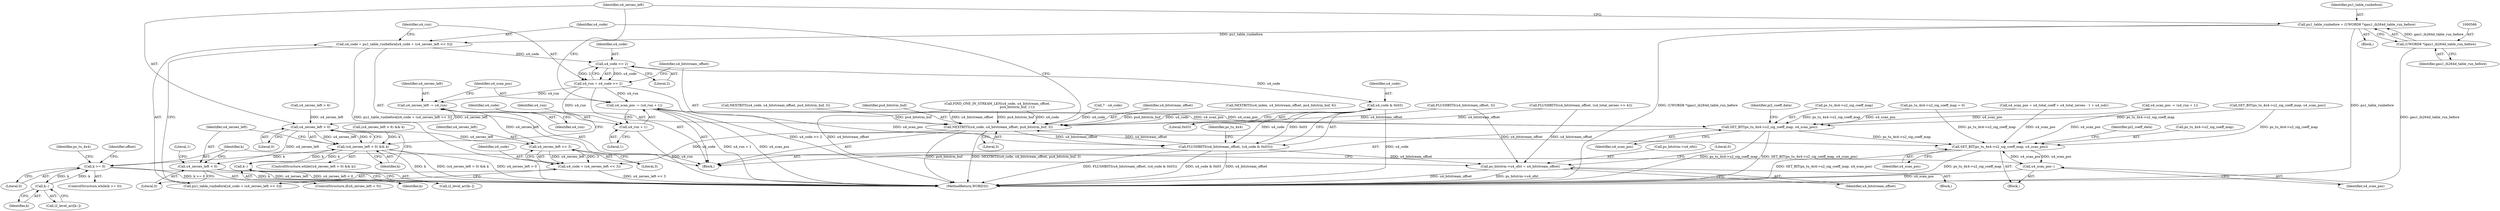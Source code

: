 digraph "0_Android_c57fc3703ae2e0d41b1f6580c50015937f2d23c1_0@array" {
"1000581" [label="(Call,u4_code = pu1_table_runbefore[u4_code + (u4_zeroes_left << 3)])"];
"1000563" [label="(Call,pu1_table_runbefore = (UWORD8 *)gau1_ih264d_table_run_before)"];
"1000565" [label="(Call,(UWORD8 *)gau1_ih264d_table_run_before)"];
"1000592" [label="(Call,u4_code >> 2)"];
"1000590" [label="(Call,u4_run = u4_code >> 2)"];
"1000613" [label="(Call,u4_zeroes_left -= u4_run)"];
"1000570" [label="(Call,u4_zeroes_left > 0)"];
"1000569" [label="(Call,(u4_zeroes_left > 0) && k)"];
"1000611" [label="(Call,k--)"];
"1000629" [label="(Call,k >= 0)"];
"1000644" [label="(Call,k--)"];
"1000587" [label="(Call,u4_zeroes_left << 3)"];
"1000585" [label="(Call,u4_code + (u4_zeroes_left << 3))"];
"1000622" [label="(Call,u4_zeroes_left < 0)"];
"1000616" [label="(Call,u4_scan_pos -= (u4_run + 1))"];
"1000600" [label="(Call,SET_BIT(ps_tu_4x4->u2_sig_coeff_map, u4_scan_pos))"];
"1000633" [label="(Call,SET_BIT(ps_tu_4x4->u2_sig_coeff_map, u4_scan_pos))"];
"1000646" [label="(Call,u4_scan_pos--)"];
"1000618" [label="(Call,u4_run + 1)"];
"1000597" [label="(Call,u4_code & 0x03)"];
"1000576" [label="(Call,NEXTBITS(u4_code, u4_bitstream_offset, pu4_bitstrm_buf, 3))"];
"1000595" [label="(Call,FLUSHBITS(u4_bitstream_offset, (u4_code & 0x03)))"];
"1000676" [label="(Call,ps_bitstrm->u4_ofst = u4_bitstream_offset)"];
"1000629" [label="(Call,k >= 0)"];
"1000645" [label="(Identifier,k)"];
"1000568" [label="(ControlStructure,while((u4_zeroes_left > 0) && k))"];
"1000641" [label="(Identifier,pi2_coeff_data)"];
"1000595" [label="(Call,FLUSHBITS(u4_bitstream_offset, (u4_code & 0x03)))"];
"1000506" [label="(Call,u4_zeroes_left > 6)"];
"1000563" [label="(Call,pu1_table_runbefore = (UWORD8 *)gau1_ih264d_table_run_before)"];
"1000620" [label="(Literal,1)"];
"1000216" [label="(Call,ps_tu_4x4->u2_sig_coeff_map = 0)"];
"1000651" [label="(Identifier,offset)"];
"1000596" [label="(Identifier,u4_bitstream_offset)"];
"1000583" [label="(Call,pu1_table_runbefore[u4_code + (u4_zeroes_left << 3)])"];
"1000570" [label="(Call,u4_zeroes_left > 0)"];
"1000576" [label="(Call,NEXTBITS(u4_code, u4_bitstream_offset, pu4_bitstrm_buf, 3))"];
"1000602" [label="(Identifier,ps_tu_4x4)"];
"1000582" [label="(Identifier,u4_code)"];
"1000571" [label="(Identifier,u4_zeroes_left)"];
"1000632" [label="(Block,)"];
"1000512" [label="(Call,NEXTBITS(u4_code, u4_bitstream_offset, pu4_bitstrm_buf, 3))"];
"1000628" [label="(ControlStructure,while(k >= 0))"];
"1000522" [label="(Call,FLUSHBITS(u4_bitstream_offset, 3))"];
"1000614" [label="(Identifier,u4_zeroes_left)"];
"1000616" [label="(Call,u4_scan_pos -= (u4_run + 1))"];
"1000585" [label="(Call,u4_code + (u4_zeroes_left << 3))"];
"1000579" [label="(Identifier,pu4_bitstrm_buf)"];
"1000598" [label="(Identifier,u4_code)"];
"1000597" [label="(Call,u4_code & 0x03)"];
"1000646" [label="(Call,u4_scan_pos--)"];
"1000624" [label="(Literal,0)"];
"1000587" [label="(Call,u4_zeroes_left << 3)"];
"1000612" [label="(Identifier,k)"];
"1000588" [label="(Identifier,u4_zeroes_left)"];
"1000613" [label="(Call,u4_zeroes_left -= u4_run)"];
"1000622" [label="(Call,u4_zeroes_left < 0)"];
"1000573" [label="(Identifier,k)"];
"1000589" [label="(Literal,3)"];
"1000599" [label="(Literal,0x03)"];
"1000623" [label="(Identifier,u4_zeroes_left)"];
"1000577" [label="(Identifier,u4_code)"];
"1000600" [label="(Call,SET_BIT(ps_tu_4x4->u2_sig_coeff_map, u4_scan_pos))"];
"1000617" [label="(Identifier,u4_scan_pos)"];
"1000604" [label="(Identifier,u4_scan_pos)"];
"1000630" [label="(Identifier,k)"];
"1000637" [label="(Identifier,u4_scan_pos)"];
"1000593" [label="(Identifier,u4_code)"];
"1000591" [label="(Identifier,u4_run)"];
"1000574" [label="(Block,)"];
"1000532" [label="(Call,FIND_ONE_IN_STREAM_LEN(u4_code, u4_bitstream_offset,\n                                       pu4_bitstrm_buf, 11))"];
"1000677" [label="(Call,ps_bitstrm->u4_ofst)"];
"1000609" [label="(Call,i2_level_arr[k--])"];
"1000564" [label="(Identifier,pu1_table_runbefore)"];
"1000619" [label="(Identifier,u4_run)"];
"1000505" [label="(Call,(u4_zeroes_left > 6) && k)"];
"1000572" [label="(Literal,0)"];
"1000633" [label="(Call,SET_BIT(ps_tu_4x4->u2_sig_coeff_map, u4_scan_pos))"];
"1000580" [label="(Literal,3)"];
"1000676" [label="(Call,ps_bitstrm->u4_ofst = u4_bitstream_offset)"];
"1000631" [label="(Literal,0)"];
"1000611" [label="(Call,k--)"];
"1000601" [label="(Call,ps_tu_4x4->u2_sig_coeff_map)"];
"1000644" [label="(Call,k--)"];
"1000627" [label="(Literal,1)"];
"1000481" [label="(Block,)"];
"1000586" [label="(Identifier,u4_code)"];
"1000592" [label="(Call,u4_code >> 2)"];
"1000683" [label="(MethodReturn,WORD32)"];
"1000558" [label="(Call,u4_scan_pos -= (u4_run + 1))"];
"1000642" [label="(Call,i2_level_arr[k--])"];
"1000527" [label="(Call,7 - u4_code)"];
"1000682" [label="(Literal,0)"];
"1000565" [label="(Call,(UWORD8 *)gau1_ih264d_table_run_before)"];
"1000621" [label="(ControlStructure,if(u4_zeroes_left < 0))"];
"1000569" [label="(Call,(u4_zeroes_left > 0) && k)"];
"1000578" [label="(Identifier,u4_bitstream_offset)"];
"1000590" [label="(Call,u4_run = u4_code >> 2)"];
"1000615" [label="(Identifier,u4_run)"];
"1000680" [label="(Identifier,u4_bitstream_offset)"];
"1000567" [label="(Identifier,gau1_ih264d_table_run_before)"];
"1000608" [label="(Identifier,pi2_coeff_data)"];
"1000542" [label="(Call,SET_BIT(ps_tu_4x4->u2_sig_coeff_map, u4_scan_pos))"];
"1000635" [label="(Identifier,ps_tu_4x4)"];
"1000634" [label="(Call,ps_tu_4x4->u2_sig_coeff_map)"];
"1000459" [label="(Call,NEXTBITS(u4_index, u4_bitstream_offset, pu4_bitstrm_buf, 6))"];
"1000486" [label="(Call,u4_scan_pos = u4_total_coeff + u4_total_zeroes - 1 + u4_isdc)"];
"1000647" [label="(Identifier,u4_scan_pos)"];
"1000594" [label="(Literal,2)"];
"1000581" [label="(Call,u4_code = pu1_table_runbefore[u4_code + (u4_zeroes_left << 3)])"];
"1000164" [label="(Block,)"];
"1000618" [label="(Call,u4_run + 1)"];
"1000473" [label="(Call,FLUSHBITS(u4_bitstream_offset, (u4_total_zeroes >> 4)))"];
"1000581" -> "1000574"  [label="AST: "];
"1000581" -> "1000583"  [label="CFG: "];
"1000582" -> "1000581"  [label="AST: "];
"1000583" -> "1000581"  [label="AST: "];
"1000591" -> "1000581"  [label="CFG: "];
"1000581" -> "1000683"  [label="DDG: pu1_table_runbefore[u4_code + (u4_zeroes_left << 3)]"];
"1000563" -> "1000581"  [label="DDG: pu1_table_runbefore"];
"1000581" -> "1000592"  [label="DDG: u4_code"];
"1000563" -> "1000481"  [label="AST: "];
"1000563" -> "1000565"  [label="CFG: "];
"1000564" -> "1000563"  [label="AST: "];
"1000565" -> "1000563"  [label="AST: "];
"1000571" -> "1000563"  [label="CFG: "];
"1000563" -> "1000683"  [label="DDG: (UWORD8 *)gau1_ih264d_table_run_before"];
"1000563" -> "1000683"  [label="DDG: pu1_table_runbefore"];
"1000565" -> "1000563"  [label="DDG: gau1_ih264d_table_run_before"];
"1000565" -> "1000567"  [label="CFG: "];
"1000566" -> "1000565"  [label="AST: "];
"1000567" -> "1000565"  [label="AST: "];
"1000565" -> "1000683"  [label="DDG: gau1_ih264d_table_run_before"];
"1000592" -> "1000590"  [label="AST: "];
"1000592" -> "1000594"  [label="CFG: "];
"1000593" -> "1000592"  [label="AST: "];
"1000594" -> "1000592"  [label="AST: "];
"1000590" -> "1000592"  [label="CFG: "];
"1000592" -> "1000590"  [label="DDG: u4_code"];
"1000592" -> "1000590"  [label="DDG: 2"];
"1000592" -> "1000597"  [label="DDG: u4_code"];
"1000590" -> "1000574"  [label="AST: "];
"1000591" -> "1000590"  [label="AST: "];
"1000596" -> "1000590"  [label="CFG: "];
"1000590" -> "1000683"  [label="DDG: u4_code >> 2"];
"1000590" -> "1000613"  [label="DDG: u4_run"];
"1000590" -> "1000616"  [label="DDG: u4_run"];
"1000590" -> "1000618"  [label="DDG: u4_run"];
"1000613" -> "1000574"  [label="AST: "];
"1000613" -> "1000615"  [label="CFG: "];
"1000614" -> "1000613"  [label="AST: "];
"1000615" -> "1000613"  [label="AST: "];
"1000617" -> "1000613"  [label="CFG: "];
"1000613" -> "1000570"  [label="DDG: u4_zeroes_left"];
"1000587" -> "1000613"  [label="DDG: u4_zeroes_left"];
"1000570" -> "1000569"  [label="AST: "];
"1000570" -> "1000572"  [label="CFG: "];
"1000571" -> "1000570"  [label="AST: "];
"1000572" -> "1000570"  [label="AST: "];
"1000573" -> "1000570"  [label="CFG: "];
"1000569" -> "1000570"  [label="CFG: "];
"1000570" -> "1000569"  [label="DDG: u4_zeroes_left"];
"1000570" -> "1000569"  [label="DDG: 0"];
"1000506" -> "1000570"  [label="DDG: u4_zeroes_left"];
"1000570" -> "1000587"  [label="DDG: u4_zeroes_left"];
"1000570" -> "1000622"  [label="DDG: u4_zeroes_left"];
"1000569" -> "1000568"  [label="AST: "];
"1000569" -> "1000573"  [label="CFG: "];
"1000573" -> "1000569"  [label="AST: "];
"1000577" -> "1000569"  [label="CFG: "];
"1000623" -> "1000569"  [label="CFG: "];
"1000569" -> "1000683"  [label="DDG: (u4_zeroes_left > 0) && k"];
"1000569" -> "1000683"  [label="DDG: u4_zeroes_left > 0"];
"1000569" -> "1000683"  [label="DDG: k"];
"1000505" -> "1000569"  [label="DDG: k"];
"1000611" -> "1000569"  [label="DDG: k"];
"1000569" -> "1000611"  [label="DDG: k"];
"1000569" -> "1000629"  [label="DDG: k"];
"1000611" -> "1000609"  [label="AST: "];
"1000611" -> "1000612"  [label="CFG: "];
"1000612" -> "1000611"  [label="AST: "];
"1000609" -> "1000611"  [label="CFG: "];
"1000629" -> "1000628"  [label="AST: "];
"1000629" -> "1000631"  [label="CFG: "];
"1000630" -> "1000629"  [label="AST: "];
"1000631" -> "1000629"  [label="AST: "];
"1000635" -> "1000629"  [label="CFG: "];
"1000651" -> "1000629"  [label="CFG: "];
"1000629" -> "1000683"  [label="DDG: k"];
"1000629" -> "1000683"  [label="DDG: k >= 0"];
"1000644" -> "1000629"  [label="DDG: k"];
"1000629" -> "1000644"  [label="DDG: k"];
"1000644" -> "1000642"  [label="AST: "];
"1000644" -> "1000645"  [label="CFG: "];
"1000645" -> "1000644"  [label="AST: "];
"1000642" -> "1000644"  [label="CFG: "];
"1000587" -> "1000585"  [label="AST: "];
"1000587" -> "1000589"  [label="CFG: "];
"1000588" -> "1000587"  [label="AST: "];
"1000589" -> "1000587"  [label="AST: "];
"1000585" -> "1000587"  [label="CFG: "];
"1000587" -> "1000585"  [label="DDG: u4_zeroes_left"];
"1000587" -> "1000585"  [label="DDG: 3"];
"1000585" -> "1000583"  [label="AST: "];
"1000586" -> "1000585"  [label="AST: "];
"1000583" -> "1000585"  [label="CFG: "];
"1000585" -> "1000683"  [label="DDG: u4_zeroes_left << 3"];
"1000576" -> "1000585"  [label="DDG: u4_code"];
"1000622" -> "1000621"  [label="AST: "];
"1000622" -> "1000624"  [label="CFG: "];
"1000623" -> "1000622"  [label="AST: "];
"1000624" -> "1000622"  [label="AST: "];
"1000627" -> "1000622"  [label="CFG: "];
"1000630" -> "1000622"  [label="CFG: "];
"1000622" -> "1000683"  [label="DDG: u4_zeroes_left < 0"];
"1000622" -> "1000683"  [label="DDG: u4_zeroes_left"];
"1000616" -> "1000574"  [label="AST: "];
"1000616" -> "1000618"  [label="CFG: "];
"1000617" -> "1000616"  [label="AST: "];
"1000618" -> "1000616"  [label="AST: "];
"1000571" -> "1000616"  [label="CFG: "];
"1000616" -> "1000683"  [label="DDG: u4_run + 1"];
"1000616" -> "1000683"  [label="DDG: u4_scan_pos"];
"1000616" -> "1000600"  [label="DDG: u4_scan_pos"];
"1000600" -> "1000616"  [label="DDG: u4_scan_pos"];
"1000616" -> "1000633"  [label="DDG: u4_scan_pos"];
"1000600" -> "1000574"  [label="AST: "];
"1000600" -> "1000604"  [label="CFG: "];
"1000601" -> "1000600"  [label="AST: "];
"1000604" -> "1000600"  [label="AST: "];
"1000608" -> "1000600"  [label="CFG: "];
"1000600" -> "1000683"  [label="DDG: SET_BIT(ps_tu_4x4->u2_sig_coeff_map, u4_scan_pos)"];
"1000600" -> "1000683"  [label="DDG: ps_tu_4x4->u2_sig_coeff_map"];
"1000216" -> "1000600"  [label="DDG: ps_tu_4x4->u2_sig_coeff_map"];
"1000542" -> "1000600"  [label="DDG: ps_tu_4x4->u2_sig_coeff_map"];
"1000558" -> "1000600"  [label="DDG: u4_scan_pos"];
"1000486" -> "1000600"  [label="DDG: u4_scan_pos"];
"1000600" -> "1000633"  [label="DDG: ps_tu_4x4->u2_sig_coeff_map"];
"1000633" -> "1000632"  [label="AST: "];
"1000633" -> "1000637"  [label="CFG: "];
"1000634" -> "1000633"  [label="AST: "];
"1000637" -> "1000633"  [label="AST: "];
"1000641" -> "1000633"  [label="CFG: "];
"1000633" -> "1000683"  [label="DDG: SET_BIT(ps_tu_4x4->u2_sig_coeff_map, u4_scan_pos)"];
"1000633" -> "1000683"  [label="DDG: ps_tu_4x4->u2_sig_coeff_map"];
"1000216" -> "1000633"  [label="DDG: ps_tu_4x4->u2_sig_coeff_map"];
"1000542" -> "1000633"  [label="DDG: ps_tu_4x4->u2_sig_coeff_map"];
"1000646" -> "1000633"  [label="DDG: u4_scan_pos"];
"1000558" -> "1000633"  [label="DDG: u4_scan_pos"];
"1000486" -> "1000633"  [label="DDG: u4_scan_pos"];
"1000633" -> "1000646"  [label="DDG: u4_scan_pos"];
"1000646" -> "1000632"  [label="AST: "];
"1000646" -> "1000647"  [label="CFG: "];
"1000647" -> "1000646"  [label="AST: "];
"1000630" -> "1000646"  [label="CFG: "];
"1000646" -> "1000683"  [label="DDG: u4_scan_pos"];
"1000618" -> "1000620"  [label="CFG: "];
"1000619" -> "1000618"  [label="AST: "];
"1000620" -> "1000618"  [label="AST: "];
"1000618" -> "1000683"  [label="DDG: u4_run"];
"1000597" -> "1000595"  [label="AST: "];
"1000597" -> "1000599"  [label="CFG: "];
"1000598" -> "1000597"  [label="AST: "];
"1000599" -> "1000597"  [label="AST: "];
"1000595" -> "1000597"  [label="CFG: "];
"1000597" -> "1000683"  [label="DDG: u4_code"];
"1000597" -> "1000576"  [label="DDG: u4_code"];
"1000597" -> "1000595"  [label="DDG: u4_code"];
"1000597" -> "1000595"  [label="DDG: 0x03"];
"1000576" -> "1000574"  [label="AST: "];
"1000576" -> "1000580"  [label="CFG: "];
"1000577" -> "1000576"  [label="AST: "];
"1000578" -> "1000576"  [label="AST: "];
"1000579" -> "1000576"  [label="AST: "];
"1000580" -> "1000576"  [label="AST: "];
"1000582" -> "1000576"  [label="CFG: "];
"1000576" -> "1000683"  [label="DDG: pu4_bitstrm_buf"];
"1000576" -> "1000683"  [label="DDG: NEXTBITS(u4_code, u4_bitstream_offset, pu4_bitstrm_buf, 3)"];
"1000527" -> "1000576"  [label="DDG: u4_code"];
"1000532" -> "1000576"  [label="DDG: u4_code"];
"1000532" -> "1000576"  [label="DDG: u4_bitstream_offset"];
"1000532" -> "1000576"  [label="DDG: pu4_bitstrm_buf"];
"1000595" -> "1000576"  [label="DDG: u4_bitstream_offset"];
"1000473" -> "1000576"  [label="DDG: u4_bitstream_offset"];
"1000522" -> "1000576"  [label="DDG: u4_bitstream_offset"];
"1000512" -> "1000576"  [label="DDG: pu4_bitstrm_buf"];
"1000459" -> "1000576"  [label="DDG: pu4_bitstrm_buf"];
"1000576" -> "1000595"  [label="DDG: u4_bitstream_offset"];
"1000595" -> "1000574"  [label="AST: "];
"1000596" -> "1000595"  [label="AST: "];
"1000602" -> "1000595"  [label="CFG: "];
"1000595" -> "1000683"  [label="DDG: FLUSHBITS(u4_bitstream_offset, (u4_code & 0x03))"];
"1000595" -> "1000683"  [label="DDG: u4_code & 0x03"];
"1000595" -> "1000683"  [label="DDG: u4_bitstream_offset"];
"1000595" -> "1000676"  [label="DDG: u4_bitstream_offset"];
"1000676" -> "1000164"  [label="AST: "];
"1000676" -> "1000680"  [label="CFG: "];
"1000677" -> "1000676"  [label="AST: "];
"1000680" -> "1000676"  [label="AST: "];
"1000682" -> "1000676"  [label="CFG: "];
"1000676" -> "1000683"  [label="DDG: ps_bitstrm->u4_ofst"];
"1000676" -> "1000683"  [label="DDG: u4_bitstream_offset"];
"1000473" -> "1000676"  [label="DDG: u4_bitstream_offset"];
"1000532" -> "1000676"  [label="DDG: u4_bitstream_offset"];
"1000522" -> "1000676"  [label="DDG: u4_bitstream_offset"];
}
